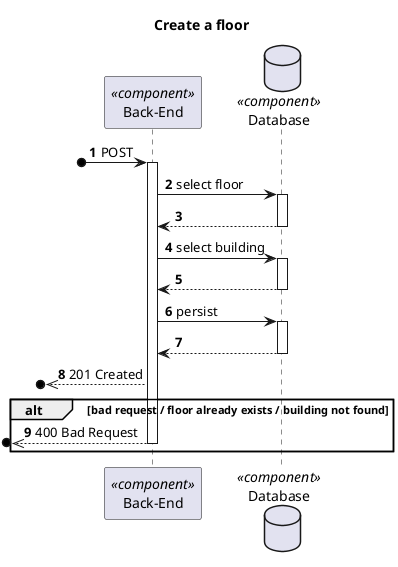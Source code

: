 @startuml Process View - Level 3

autonumber
skinparam packageStyle rect

title Create a floor

participant "Back-End" as BE <<component>>
database "Database" as DB <<component>>

?o-> BE : POST

activate BE



BE -> DB : select floor
activate DB
DB --> BE
deactivate DB

BE -> DB : select building
activate DB
DB --> BE
deactivate DB

BE -> DB : persist
activate DB
DB --> BE
deactivate DB

?o<<-- BE : 201 Created

alt bad request / floor already exists / building not found
?o<<-- BE : 400 Bad Request
deactivate BE
end

@endum
